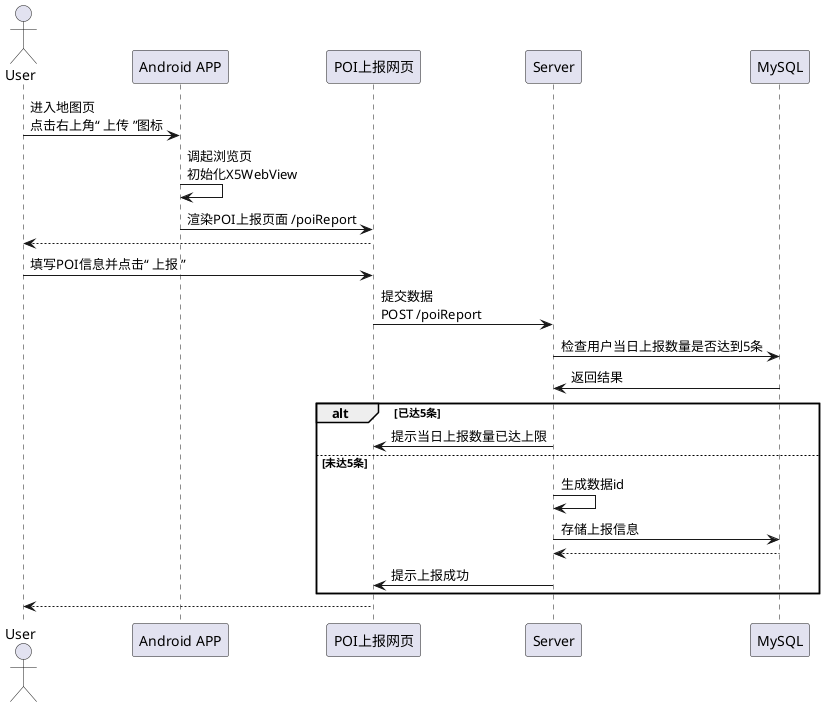 @startuml 校园地图-POI上报
actor "User" as user
participant "Android APP" as app
participant "POI上报网页" as poi
participant "Server" as server
participant "MySQL" as db
user->app:进入地图页\n点击右上角“ 上传 ”图标
app->app:调起浏览页\n初始化X5WebView
app->poi:渲染POI上报页面 /poiReport
user<--poi
user->poi:填写POI信息并点击“ 上报 ”
poi->server:提交数据\nPOST /poiReport
server->db:检查用户当日上报数量是否达到5条
server<-db:返回结果
alt 已达5条
    poi<-server:提示当日上报数量已达上限
else 未达5条
    server->server:生成数据id
    server->db:存储上报信息
    server<--db
    poi<-server:提示上报成功
end
user<--poi
@enduml